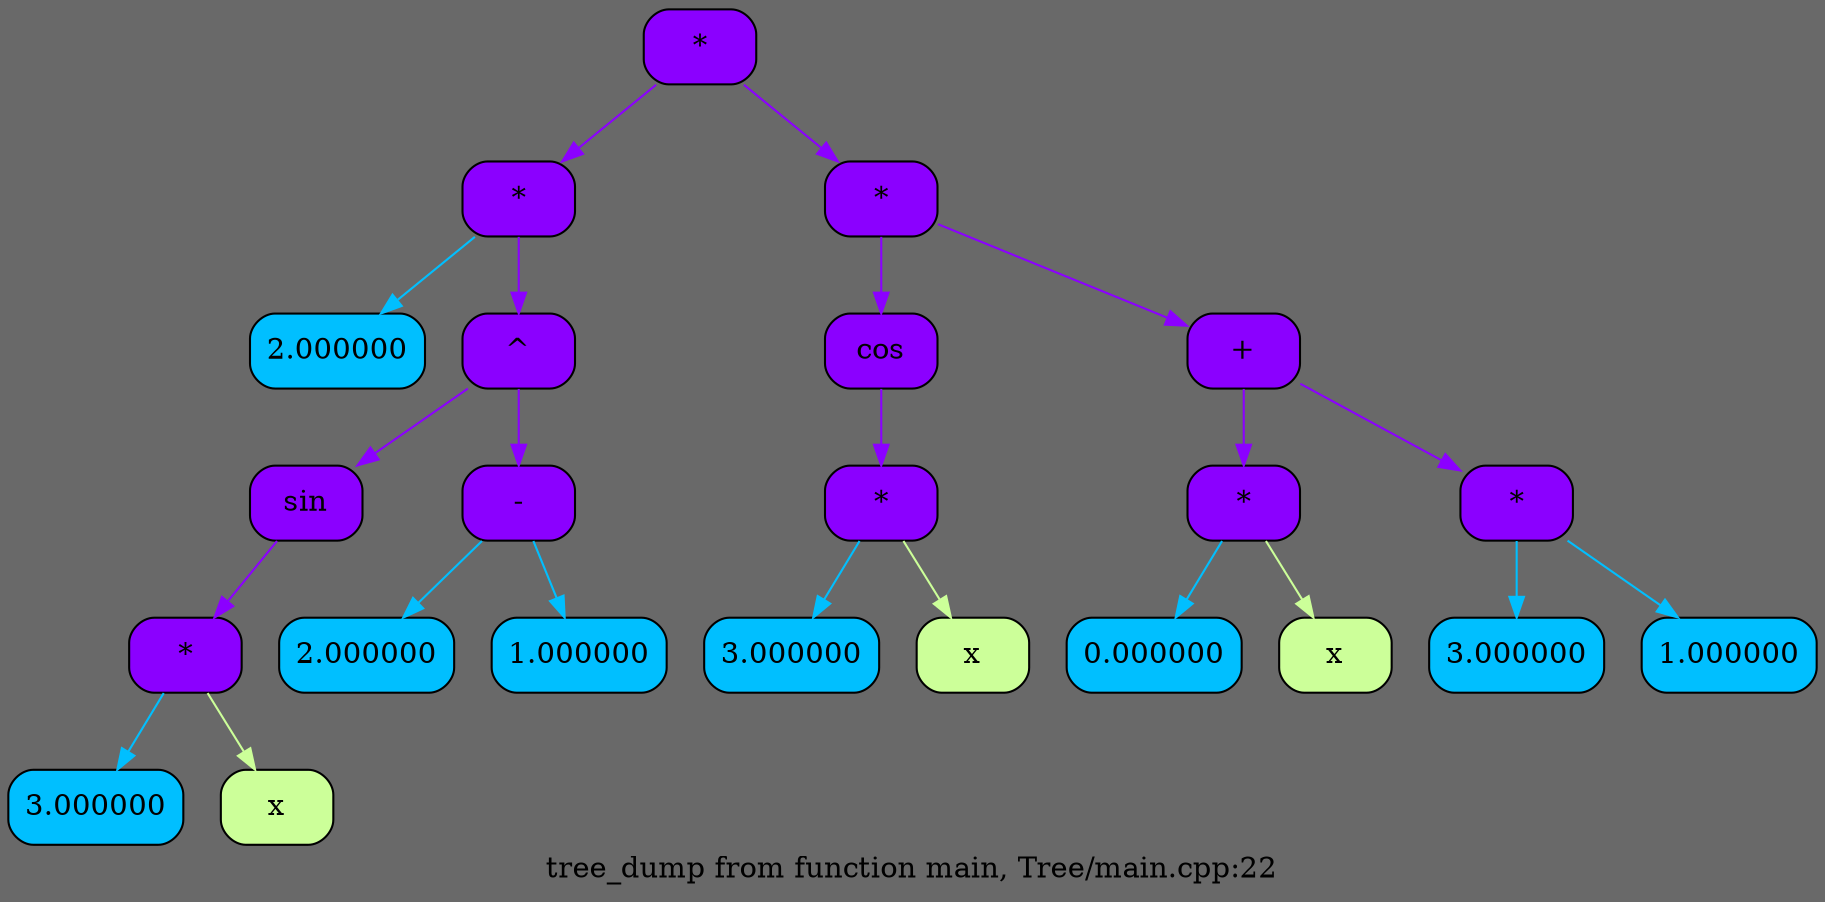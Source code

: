 digraph List {
	rankdir = HR;
	bgcolor = "#696969";
	node0 [shape = Mrecord, style = filled, fillcolor = "#8B00FF", label = "{*}"];
	node1 [shape = Mrecord, style = filled, fillcolor = "#8B00FF", label = "{*}"];
	node0 -> node1 [color = "#8B00FF"];
	node2 [shape = Mrecord, style = filled, fillcolor = "#00BFFF", label = "{2.000000}"];
	node1 -> node2 [color = "#00BFFF"];
	node3 [shape = Mrecord, style = filled, fillcolor = "#8B00FF", label = "{^}"];
	node1 -> node3 [color = "#8B00FF"];
	node4 [shape = Mrecord, style = filled, fillcolor = "#8B00FF", label = "{sin}"];
	node3 -> node4 [color = "#8B00FF"];
	node5 [shape = Mrecord, style = filled, fillcolor = "#8B00FF", label = "{*}"];
	node4 -> node5 [color = "#8B00FF"];
	node6 [shape = Mrecord, style = filled, fillcolor = "#00BFFF", label = "{3.000000}"];
	node5 -> node6 [color = "#00BFFF"];
	node7 [shape = Mrecord, style = filled, fillcolor = "#ccff99", label = "{x}"];
	node5 -> node7 [color = "#ccff99"];
	node8 [shape = Mrecord, style = filled, fillcolor = "#8B00FF", label = "{-}"];
	node3 -> node8 [color = "#8B00FF"];
	node9 [shape = Mrecord, style = filled, fillcolor = "#00BFFF", label = "{2.000000}"];
	node8 -> node9 [color = "#00BFFF"];
	node10 [shape = Mrecord, style = filled, fillcolor = "#00BFFF", label = "{1.000000}"];
	node8 -> node10 [color = "#00BFFF"];
	node11 [shape = Mrecord, style = filled, fillcolor = "#8B00FF", label = "{*}"];
	node0 -> node11 [color = "#8B00FF"];
	node12 [shape = Mrecord, style = filled, fillcolor = "#8B00FF", label = "{cos}"];
	node11 -> node12 [color = "#8B00FF"];
	node13 [shape = Mrecord, style = filled, fillcolor = "#8B00FF", label = "{*}"];
	node12 -> node13 [color = "#8B00FF"];
	node14 [shape = Mrecord, style = filled, fillcolor = "#00BFFF", label = "{3.000000}"];
	node13 -> node14 [color = "#00BFFF"];
	node15 [shape = Mrecord, style = filled, fillcolor = "#ccff99", label = "{x}"];
	node13 -> node15 [color = "#ccff99"];
	node16 [shape = Mrecord, style = filled, fillcolor = "#8B00FF", label = "{+}"];
	node11 -> node16 [color = "#8B00FF"];
	node17 [shape = Mrecord, style = filled, fillcolor = "#8B00FF", label = "{*}"];
	node16 -> node17 [color = "#8B00FF"];
	node18 [shape = Mrecord, style = filled, fillcolor = "#00BFFF", label = "{0.000000}"];
	node17 -> node18 [color = "#00BFFF"];
	node19 [shape = Mrecord, style = filled, fillcolor = "#ccff99", label = "{x}"];
	node17 -> node19 [color = "#ccff99"];
	node20 [shape = Mrecord, style = filled, fillcolor = "#8B00FF", label = "{*}"];
	node16 -> node20 [color = "#8B00FF"];
	node21 [shape = Mrecord, style = filled, fillcolor = "#00BFFF", label = "{3.000000}"];
	node20 -> node21 [color = "#00BFFF"];
	node22 [shape = Mrecord, style = filled, fillcolor = "#00BFFF", label = "{1.000000}"];
	node20 -> node22 [color = "#00BFFF"];
	label = "tree_dump from function main, Tree/main.cpp:22";}

